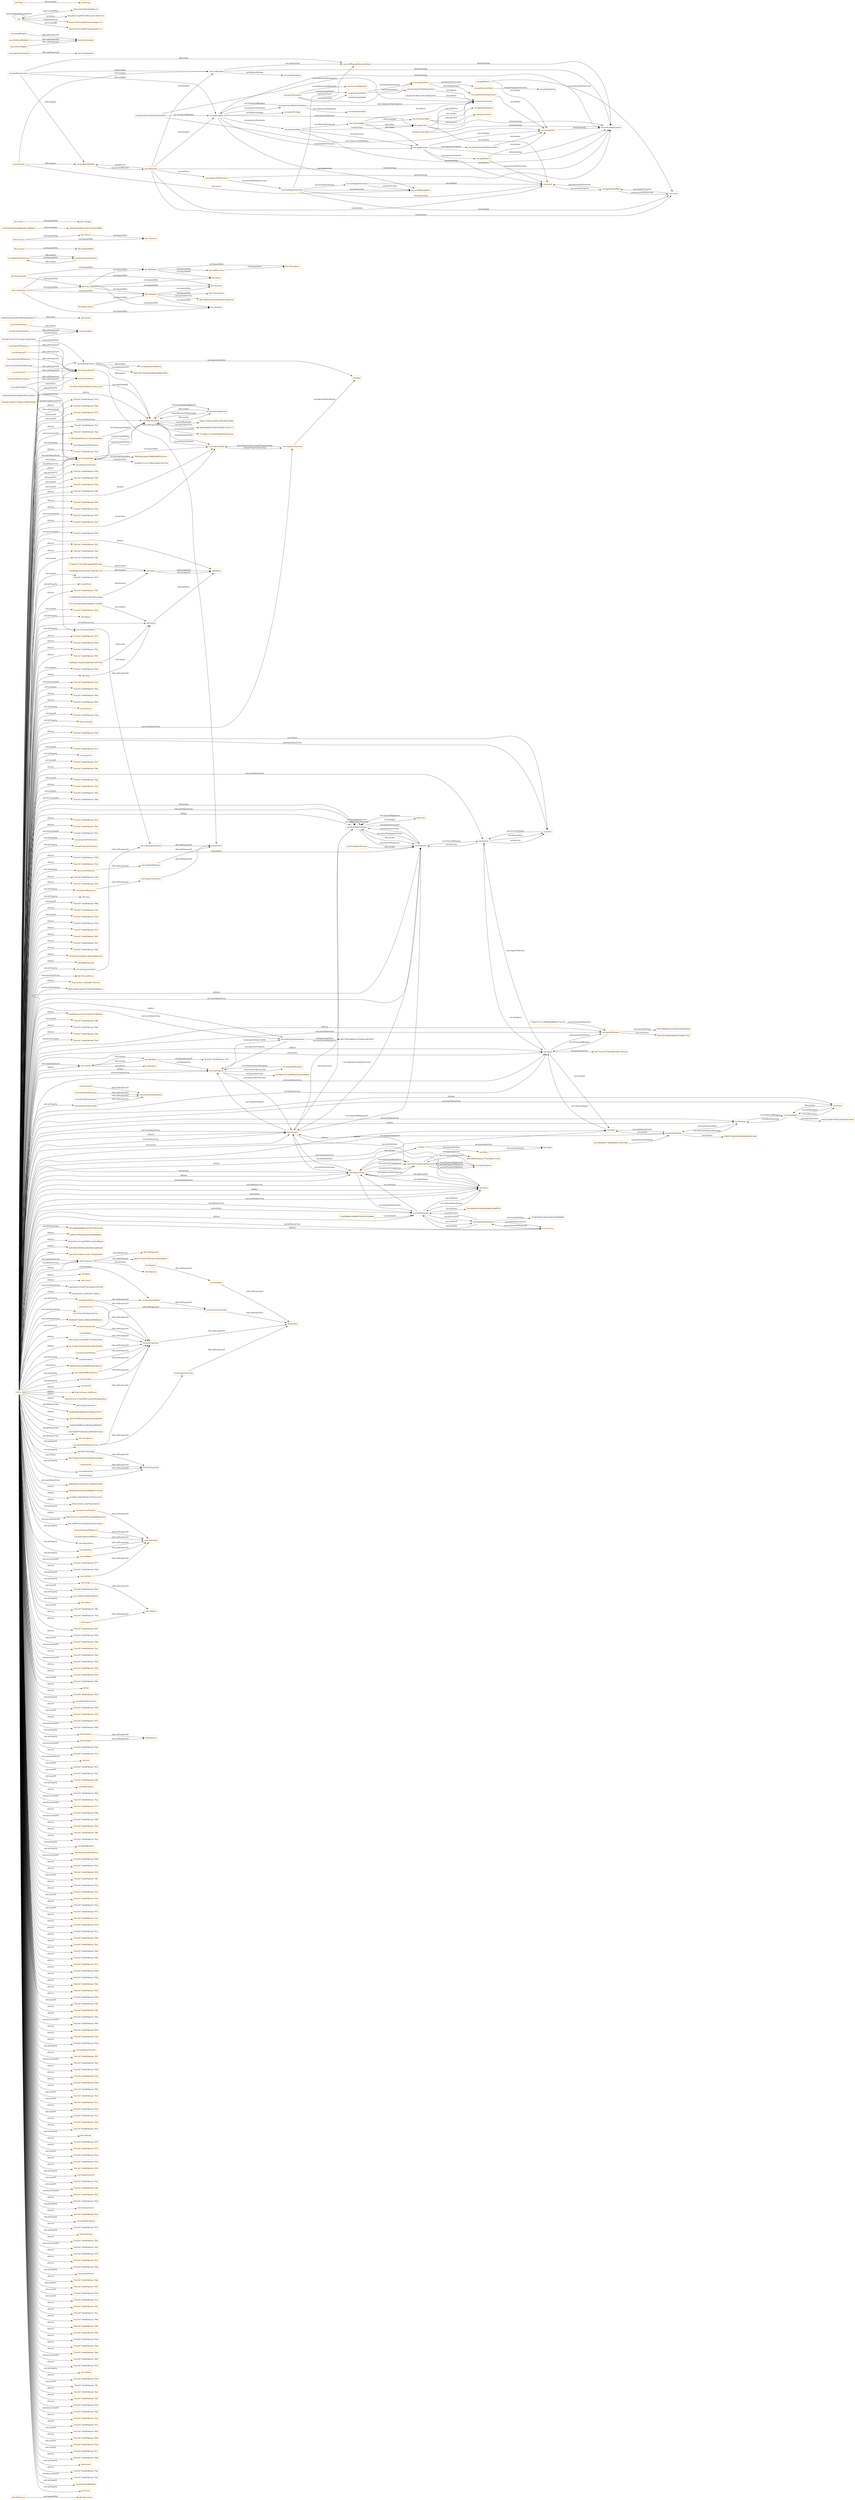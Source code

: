 digraph ar2dtool_diagram { 
rankdir=LR;
size="1501"
node [shape = rectangle, color="orange"]; "bhv:Dominance" "ab3aab12a6b357336bea15f958a56a46" "odrl:Action" "73d296d6c503cfe83a9217eb2361e7a3" "odrl:LeftOperand" "1f70c85cb379a284118303eab90a7c0e" "4e166a01ee74409f49e650cbeb3996af" "odrl:RightOperand" "vae:PropertyTaxonomy" "bhv:PersonalFocus" "bhv:Hedonism" "7c35d9f7996c0ed7b1c6927491e13bae" "vae:NodeImportance" "http://xmlns.com/foaf/0.1/Person" "bhv:Universalism" "680a73d5bc2bd3a357362550b3056e1a" "vae:Value" "bhv:Stimulation" "odrl:Policy" "bhv:Achievement" "bhv:Value" "344b0930aa14e7cb5c4250a179d05dcc" "2b43780579ac22016b3ad38c59e5ea16" "odrl:Operator" "681754b2edfdc4c231fcb05ceb6341f6" "vae:VaeProperty" "d613a6dbe6949f97e478257f3933e3a8" "vae:Outcome" "aaf9e61f7ff3abb7da534bc08989bfce" "http://www.w3.org/2006/vcard/ns#Agent" "vae:MultiInputOutcome" "a377eae3a4253a8e5f399d47c152ef6a" "vae:AlignmentStatement" "bhv:Dependability" "bhv:Caring" "odrl:Asset" "bhv:Nature" "vae:Generalization" "9261fb8c908648be39e6826e0a604229" "4414f33013b6873cc4fc7745285cf939" "vae:Context" "vae:VaeStatement" "vae:ActionOnState" "7bd5d6c47ccc1c729bd53ade07b147a8" "dul:Agent" "vae:ValueTaxonomy" "bhv:Security" "vae:ConceptNode" "bb95dee86eb2782b38194fb71e1f2115" "rdfs:Literal" "5716db4c1cc4c67679ba62f35d2a3e3d" "bhv:Tolerance" "vae:System" "bhv:Humility" "15ba5b4b121432873b1a2694433b7893" "http://xmlns.com/foaf/0.1/Agent" "7cd2f56f96c3399950743497b1036668" "odrl:Party" "a06c00c04acb434daff4e9f5cce2dcbd" "vae:Norm" "9015d0e6b9117448fb9965e7dfc5c40d" "bhv:GrowthAndAnxietyFree" "vae:User" "0466656735d65ca9f848af394f963e25" "vae:Sequence" "vae:AgentStatement" "http://xmlns.com/foaf/0.1/Organization" "bhv:Tradition" "76b5bcbbcabd47bbf8d56dff332241ac" "vae:VaeObject" "fbc3c3b9ca5050fee206a33d5e59d09b" "vc:Value" "8e6233b75b44495de9b5a0e8b9c3002c" "vae:TaxonomyAlignment" "68ddfe3cbb2cdefabff6baebb1683c4e" "xsd:anyURI" "vae:Strategy" "fdb47d78410a756e16c1d7bfaa6d841f" "vae:Agent" "bhv:Benevolence" "vae:FinalInputOutcome" "4569572f2db7a04d260effbfe8031b83" "bhv:Conformity" "1e072d5fd3d76fc66fd2ad0510669ad7" "vae:Action" "http://schema.org/Person" "http://www.w3.org/2006/vcard/ns#Organization" "bhv:Resources" "af377221ee077feb93b6c346c13013a2" "vae:AwarenessStatement" "vae:ActingAgent" "odrl:LogicalConstraint" "vae:ValueProperty" "778cb471511c36995b44d84eb775e720" "d096f7683a6d4f00c0e7bbafae413477" "vae:ValueConcept" "vae:PropertyNode" "4bd1c87e0f81ae4aaa54ade3ede59f4f" "vae:ValueComparisonStatement" "dul:Event" "dd1f2acdb87f7bd622f36fcbfa4c00e4" "23ad6a05bfff8cbc2f96362ab894b902" "vae:Criterion" "3793708fb4953cda1b9331f6e94de4b3" "bhv:Thought" "8e0bd5cb39a1d36183802d3d02d42377" "f5bae11f29e2a24b61c2b07d8220cd98" "e4273b6587536ed2bccb8853693c5da2" "3ec1b4aeb8c30db5e8ebb6433a98f769" "vae:State" "bhv:Face" "75a10f4107b85af369dd31faa62cc4d5" "vae:VaePropertyStatement" "bhv:SocialFocus" "4827258ba14019c4145069205ea428e6" "odrl:Constraint" "db41d965f3de9a1277943c9fa711e95c" "1f7a878c442c50afa79a615def5d8060" "vae:OptimizedProperty" "3f42c81383ffc2bdfd45a53a6dfe750e" "e48040b0ce50cd81d87124654d159761" "660d568c0eaa003ae8869dbd7c19caf0" "bhv:Action" "odrl:Rule" "bhv:Power" "4e1ff042356bf798c0fc5570321c07a3" "c6948aa07cbaba01a84b59f31d975055" "f53c9673c36c7b72134a0c7e24bc424c" "vae:ImportanceRelation" "16da1ff14a68ac972d23d729a41f8f63" "http://schema.org/Organization" "http://www.w3.org/2006/vcard/ns#Individual" "vae:ArgumentStatement" "573fe261174a7c687cb8ebc9f797ed9c" "f13f5cefe2903b5c25174b3ed5eb8564" "bhv:SelfDirection" "bhv:Concern" "bhv:SelfProtectionAndAnxietyAvoidance" ; /*classes style*/
	"bhv:Action" -> "bhv:Thought" [ label = "owl:disjointWith" ];
	"vae:isInputOfSequence" -> "dul:isProperPartOf" [ label = "rdfs:subPropertyOf" ];
	"dul:isProperPartOf" -> "dul:isPartOf" [ label = "rdfs:subPropertyOf" ];
	"vae:hasConceptNode" -> "vae:hasTaxonomyNode" [ label = "rdfs:subPropertyOf" ];
	"vae:ConceptNode" -> "vae:PropertyNode" [ label = "owl:disjointWith" ];
	"vae:argumentAlign" -> "vae:criterionAlign" [ label = "vae:isBasedOnCriterion" ];
	"vae:argumentAlign" -> "vae:alignPremise" [ label = "vae:hasPremise" ];
	"vae:argumentAlign" -> "vae:alignClaim" [ label = "vae:hasClaim" ];
	"vae:argumentAlign" -> "vae:taxProblemContext" [ label = "dul:hasSetting" ];
	"vae:isTaxonomyNodeOf" -> "dul:isPartOf" [ label = "rdfs:subPropertyOf" ];
	"vae:proposesStatement" -> "dul:conceptualizes" [ label = "rdfs:subPropertyOf" ];
	"vae:ArgumentStatement" -> "1f7a878c442c50afa79a615def5d8060" [ label = "owl:equivalentClass" ];
	"vae:hasTaxonomyNode" -> "dul:hasPart" [ label = "rdfs:subPropertyOf" ];
	"vae:giniPropertyNode" -> "vae:giniIndexProp" [ label = "vae:hasPropertyTaxonomy" ];
	"vae:benvolenceNodeImportance" -> "vae:benevolenceTax" [ label = "dul:isAbout" ];
	"vae:directlyGeneralizes" -> "vae:generalizes" [ label = "rdfs:subPropertyOf" ];
	"vae:multiInputOutcome2" -> "vae:actOfPayingTaxes" [ label = "vae:hasOutcome" ];
	"vae:multiInputOutcome2" -> "vae:state2" [ label = "vae:hasInput" ];
	"bhv:Hedonism" -> "bhv:Stimulation" [ label = "owl:disjointWith" ];
	"bhv:Hedonism" -> "bhv:SelfDirection" [ label = "owl:disjointWith" ];
	"bhv:Hedonism" -> "bhv:Power" [ label = "owl:disjointWith" ];
	"vae:isPremiseOf" -> "dul:isProperPartOf" [ label = "rdfs:subPropertyOf" ];
	"vae:isTestedInStatement" -> "vae:isPresentInStatement" [ label = "rdfs:subPropertyOf" ];
	"vae:giniIndex0_3" -> "vae:state1" [ label = "vae:measuredOnOutcome" ];
	"vae:giniIndex0_3" -> "vae:equalityTax" [ label = "dul:isAbout" ];
	"vae:madeByAgent" -> "dul:hasParticipant" [ label = "rdfs:subPropertyOf" ];
	"vae:isOutcomeOfSequence" -> "dul:isProperPartOf" [ label = "rdfs:subPropertyOf" ];
	"vae:hasInput" -> "dul:hasProperPart" [ label = "rdfs:subPropertyOf" ];
	"vae:hasUser" -> "vae:hasAgent" [ label = "rdfs:subPropertyOf" ];
	"vae:equalityTax" -> "vae:taxProblemContext" [ label = "dul:hasSetting" ];
	"bhv:SelfDirection" -> "bhv:Stimulation" [ label = "owl:disjointWith" ];
	"vae:hasActionOnState" -> "dul:hasProperPart" [ label = "rdfs:subPropertyOf" ];
	"vae:AgentStatement" -> "3793708fb4953cda1b9331f6e94de4b3" [ label = "owl:equivalentClass" ];
	"vae:hasPropertyNode" -> "vae:hasTaxonomyNode" [ label = "rdfs:subPropertyOf" ];
	"vae:hasPropertyNode" -> "dul:hasProperPart" [ label = "rdfs:subPropertyOf" ];
	"vae:payMinimumTaxes" -> "vae:problemModeller" [ label = "odrl:assigner" ];
	"vae:payMinimumTaxes" -> "vae:payerAgent" [ label = "odrl:assignee" ];
	"vae:payMinimumTaxes" -> "vae:evaderAgent" [ label = "odrl:assignee" ];
	"vae:payMinimumTaxes" -> "vae:actOfPayingMiniumumTaxes" [ label = "odrl:action" ];
	"vae:equalityNode" -> "vae:equalityNodeImportance" [ label = "vae:hasImportance" ];
	"vae:equalityNode" -> "vae:giniPropertyNode" [ label = "vae:directlyGeneralizes" ];
	"vae:hasPropertyOfSuperior" -> "vae:coversItem" [ label = "rdfs:subPropertyOf" ];
	"vae:isPropertyNodeOf" -> "vae:isTaxonomyNodeOf" [ label = "rdfs:subPropertyOf" ];
	"vae:hasOutcome" -> "dul:hasProperPart" [ label = "rdfs:subPropertyOf" ];
	"vae:alignPremise" -> "vae:equalityTax" [ label = "vae:withValue" ];
	"vae:alignPremise" -> "vae:state2" [ label = "vae:onEntity" ];
	"vae:alignPremise" -> "vae:giniIndexSatisfiedThreshold0_7" [ label = "vae:expressesProperty" ];
	"vae:alignPremise" -> "vae:giniIndex0_9" [ label = "vae:expressesProperty" ];
	"vae:alignPremise" -> "vae:taxProblemContext" [ label = "dul:hasSetting" ];
	"bhv:Dominance" -> "bhv:Resources" [ label = "owl:disjointWith" ];
	"vae:isEntityOf" -> "vae:isPresentInStatement" [ label = "rdfs:subPropertyOf" ];
	"vae:Value" -> "bhv:Value" [ label = "owl:equivalentClass" ];
	"vae:MultiInputOutcome" -> "vae:Sequence" [ label = "rdfs:seeAlso" ];
	"vae:propertyExpressedAt" -> "vae:isPresentInStatement" [ label = "rdfs:subPropertyOf" ];
	"vae:payerAgent" -> "vae:importanceRelationTaxPayer" [ label = "vae:proposesStatement" ];
	"vae:payerAgent" -> "vae:argumentAlign" [ label = "vae:proposesStatement" ];
	"vae:payerAgent" -> "vae:alignPremise" [ label = "vae:proposesStatement" ];
	"vae:payerAgent" -> "vae:alignClaim" [ label = "vae:proposesStatement" ];
	"vae:payerAgent" -> "vae:actOfPayingTaxes" [ label = "vae:makesAction" ];
	"vae:payerAgent" -> "vae:payerStrategy" [ label = "vae:followsStrategy" ];
	"vae:payerAgent" -> "vae:taxProblemContext" [ label = "dul:hasSetting" ];
	"vae:hasState" -> "dul:isParticipantIn" [ label = "rdfs:subPropertyOf" ];
	"vae:AwarenessStatement" -> "vae:AlignmentStatement" [ label = "rdfs:seeAlso" ];
	"vae:isConceptNodeOf" -> "vae:isTaxonomyNodeOf" [ label = "rdfs:subPropertyOf" ];
	"bhv:Caring" -> "bhv:Dependability" [ label = "owl:disjointWith" ];
	"vae:payTaxes" -> "vae:problemModeller" [ label = "odrl:assigner" ];
	"vae:payTaxes" -> "vae:evaderAgent" [ label = "odrl:assignee" ];
	"vae:payTaxes" -> "vae:actOfPayingTaxes" [ label = "odrl:action" ];
	"vae:hasRootNode" -> "vae:hasConceptNode" [ label = "rdfs:subPropertyOf" ];
	"vae:hasRootNode" -> "dul:hasProperPart" [ label = "rdfs:subPropertyOf" ];
	"vae:isAgentOfSystem" -> "dul:isPartOf" [ label = "rdfs:subPropertyOf" ];
	"vae:aggregationSum" -> "vae:state2" [ label = "vae:measuredOnOutcome" ];
	"vae:aggregationSum" -> "vae:state1" [ label = "vae:measuredOnOutcome" ];
	"vae:ValueConcept" -> "vc:Value" [ label = "rdfs:seeAlso" ];
	"vae:state1" -> "vae:aggregationSum" [ label = "vae:satisfiesProperty" ];
	"vae:ActingAgent" -> "dd1f2acdb87f7bd622f36fcbfa4c00e4" [ label = "owl:equivalentClass" ];
	"vae:isInputOutcomeOf" -> "dul:isPartOf" [ label = "rdfs:subPropertyOf" ];
	"bhv:Concern" -> "bhv:Tolerance" [ label = "owl:disjointWith" ];
	"bhv:Concern" -> "bhv:Nature" [ label = "owl:disjointWith" ];
	"vae:payerTaxonomy" -> "vae:taxonomAlignment" [ label = "vae:hasTaxonomyAlignment" ];
	"vae:payerTaxonomy" -> "vae:benevolenceNode" [ label = "vae:hasRootNode" ];
	"vae:payerTaxonomy" -> "vae:equalityNode" [ label = "vae:hasConceptNode" ];
	"vae:payerTaxonomy" -> "vae:benevolenceNode" [ label = "vae:hasConceptNode" ];
	"vae:giniIndex0_9" -> "vae:state2" [ label = "vae:measuredOnOutcome" ];
	"vae:giniIndex0_9" -> "vae:equalityTax" [ label = "dul:isAbout" ];
	"vae:isRootNodeOf" -> "vae:isConceptNodeOf" [ label = "rdfs:subPropertyOf" ];
	"vae:isRootNodeOf" -> "dul:isProperPartOf" [ label = "rdfs:subPropertyOf" ];
	"vae:problemModeller" -> "vae:taxSystem" [ label = "vae:isUserOfSystem" ];
	"vae:expressesProperty" -> "vae:coversItem" [ label = "rdfs:subPropertyOf" ];
	"vae:directlyParticularizes" -> "vae:particularizes" [ label = "rdfs:subPropertyOf" ];
	"vae:taxSystem" -> "vae:problemModeller" [ label = "vae:hasUser" ];
	"vae:taxSystem" -> "vae:sequenceOfOutcomes" [ label = "vae:hasTrace" ];
	"vae:taxSystem" -> "vae:state2" [ label = "vae:hasState" ];
	"vae:taxSystem" -> "vae:state1" [ label = "vae:hasState" ];
	"vae:taxSystem" -> "vae:payerAgent" [ label = "vae:hasAgent" ];
	"vae:taxSystem" -> "vae:evaderAgent" [ label = "vae:hasAgent" ];
	"vae:taxSystem" -> "vae:taxProblemContext" [ label = "dul:hasSetting" ];
	"vae:hasAgent" -> "dul:hasPart" [ label = "rdfs:subPropertyOf" ];
	"vae:isFollowedByAgent" -> "dul:hasParticipant" [ label = "rdfs:subPropertyOf" ];
	"bhv:Nature" -> "bhv:Tolerance" [ label = "owl:disjointWith" ];
	"vae:criterionAlign" -> "vae:alignPremise" [ label = "odrl:target" ];
	"vae:criterionAlign" -> "vae:constraintAlign" [ label = "odrl:constraint" ];
	"vae:criterionAlign" -> "vae:alignClaim" [ label = "odrl:action" ];
	"vae:criterionAlign" -> "vae:benevolenceTax" [ label = "dul:isAbout" ];
	"vae:ValueComparisonStatement" -> "db41d965f3de9a1277943c9fa711e95c" [ label = "owl:equivalentClass" ];
	"vae:ValueTaxonomy" -> "vae:TaxonomyAlignment" [ label = "rdfs:seeAlso" ];
	"vae:ValueTaxonomy" -> "bb95dee86eb2782b38194fb71e1f2115" [ label = "owl:equivalentClass" ];
	"vae:importanceRelationTaxPayer" -> "vae:payerAgent" [ label = "vae:isProposedByAgent" ];
	"vae:importanceRelationTaxPayer" -> "vae:benevolenceTax" [ label = "vae:comparisonHasSuperior" ];
	"vae:importanceRelationTaxPayer" -> "vae:achievementTax" [ label = "vae:comparisonHasInferior" ];
	"vae:System" -> "vae:User" [ label = "owl:disjointWith" ];
	"vae:followsStrategy" -> "dul:isParticipantIn" [ label = "rdfs:subPropertyOf" ];
	"vae:hasPropertyOfInferior" -> "vae:coversItem" [ label = "rdfs:subPropertyOf" ];
	"vae:composedBySequence" -> "dul:hasProperPart" [ label = "rdfs:subPropertyOf" ];
	"vae:isActionOnStateOfStrategy" -> "dul:isProperPartOf" [ label = "rdfs:subPropertyOf" ];
	"dul:hasProperPart" -> "dul:hasPart" [ label = "rdfs:subPropertyOf" ];
	"vae:startsWithInputOutcome" -> "vae:hasInputOutcome" [ label = "rdfs:subPropertyOf" ];
	"vae:startsWithInputOutcome" -> "dul:hasProperPart" [ label = "rdfs:subPropertyOf" ];
	"bhv:Humility" -> "bhv:Universalism" [ label = "owl:disjointWith" ];
	"bhv:Humility" -> "bhv:Tradition" [ label = "owl:disjointWith" ];
	"bhv:Humility" -> "bhv:Security" [ label = "owl:disjointWith" ];
	"bhv:Humility" -> "2b43780579ac22016b3ad38c59e5ea16" [ label = "owl:equivalentClass" ];
	"vae:FinalInputOutcome" -> "vae:Sequence" [ label = "rdfs:seeAlso" ];
	"odrl:target" -> "odrl:relation" [ label = "rdfs:subPropertyOf" ];
	"vae:benevolenceDef" -> "vae:benevolenceTax" [ label = "dul:satisfies" ];
	"vae:benevolenceDef" -> "vae:taxProblemContext" [ label = "dul:hasSetting" ];
	"vae:makesAction" -> "dul:isParticipantIn" [ label = "rdfs:subPropertyOf" ];
	"vae:withValue" -> "vae:coversItem" [ label = "rdfs:subPropertyOf" ];
	"vae:constraintAlign" -> "vae:sameContext" [ label = "odrl:operator" ];
	"vae:constraintAlign" -> "vae:logicalImplication" [ label = "odrl:operator" ];
	"vae:VaeObject" -> "vae:Context" [ label = "rdfs:seeAlso" ];
	"vae:VaeObject" -> "7b3c547:18c89546ceb:-7f7f" [ label = "owl:disjointUnionOf" ];
	"vae:VaeObject" -> "vae:VaeProperty" [ label = "owl:disjointWith" ];
	"vae:TaxonomyAlignment" -> "vae:ValueTaxonomy" [ label = "rdfs:seeAlso" ];
	"vae:generalizationRelationTaxPayer" -> "vae:payerAgent" [ label = "vae:isProposedByAgent" ];
	"vae:generalizationRelationTaxPayer" -> "vae:benevolenceTax" [ label = "vae:comparisonHasSuperior" ];
	"vae:generalizationRelationTaxPayer" -> "vae:equalityTax" [ label = "vae:comparisonHasInferior" ];
	"bhv:Achievement" -> "bhv:Hedonism" [ label = "owl:disjointWith" ];
	"bhv:Achievement" -> "bhv:Face" [ label = "owl:disjointWith" ];
	"vae:alignClaim" -> "vae:benevolenceTax" [ label = "vae:withValue" ];
	"vae:alignClaim" -> "vae:state2" [ label = "vae:onEntity" ];
	"vae:alignClaim" -> "vae:taxProblemContext" [ label = "dul:hasSetting" ];
	"vae:actOfPayingMiniumumTaxes" -> "vae:taxProblemContext" [ label = "dul:hasSetting" ];
	"vae:NodeImportance" -> "vae:ValueTaxonomy" [ label = "rdfs:seeAlso" ];
	"vae:NodeImportance" -> "vae:ImportanceRelation" [ label = "rdfs:seeAlso" ];
	"vae:multiInputOutcome1" -> "vae:multiInputOutcome2" [ label = "vae:nextInputOutcome" ];
	"vae:multiInputOutcome1" -> "vae:state2" [ label = "vae:hasOutcome" ];
	"vae:multiInputOutcome1" -> "vae:actOfPayingTaxes" [ label = "vae:hasOutcome" ];
	"vae:multiInputOutcome1" -> "vae:actOfPayingMiniumumTaxes" [ label = "vae:hasOutcome" ];
	"vae:multiInputOutcome1" -> "vae:state1" [ label = "vae:hasInput" ];
	"vae:Action" -> "vae:ActingAgent" [ label = "rdfs:seeAlso" ];
	"vae:isValuedInStatement" -> "vae:isPresentInStatement" [ label = "rdfs:subPropertyOf" ];
	"vae:sequenceOfOutcomes" -> "vae:multiInputOutcome1" [ label = "vae:startsWithInputOutcome" ];
	"vae:sequenceOfOutcomes" -> "vae:taxProblemContext" [ label = "dul:hasSetting" ];
	"odrl:output" -> "odrl:relation" [ label = "rdfs:subPropertyOf" ];
	"vae:withNorm" -> "vae:coversItem" [ label = "rdfs:subPropertyOf" ];
	"vae:isClaimOf" -> "dul:isProperPartOf" [ label = "rdfs:subPropertyOf" ];
	"vae:hasInputOutcome" -> "dul:hasPart" [ label = "rdfs:subPropertyOf" ];
	"vae:evaderAgent" -> "vae:actOfPayingMiniumumTaxes" [ label = "vae:makesAction" ];
	"vae:evaderAgent" -> "vae:evaderStrategy" [ label = "vae:followsStrategy" ];
	"vae:evaderAgent" -> "vae:taxProblemContext" [ label = "dul:hasSetting" ];
	"vae:" -> "https://chowlk.linkeddata.es" [ label = "mod:createdWith" ];
	"vae:" -> "http://purl.org/NET/rdflicense/cc-by4.0.ttl" [ label = "dc:license" ];
	"vae:" -> "vae:" [ label = "vann:preferredNamespaceUri" ];
	"vae:" -> "https://w3id.org/def/vaeontology/1.0.0" [ label = "owl:priorVersion" ];
	"vae:" -> "https://w3id.org/def/vaeontology/1.0.1" [ label = "owl:versionIRI" ];
	"bhv:Conformity" -> "bhv:Tradition" [ label = "owl:disjointWith" ];
	"bhv:Conformity" -> "bhv:Security" [ label = "owl:disjointWith" ];
	"bhv:Conformity" -> "bhv:Humility" [ label = "owl:disjointWith" ];
	"bhv:Conformity" -> "bhv:Face" [ label = "owl:disjointWith" ];
	"vae:isStateOfAgent" -> "dul:hasParticipant" [ label = "rdfs:subPropertyOf" ];
	"vae:Generalization" -> "vae:generalizes" [ label = "rdfs:seeAlso" ];
	"vae:Context" -> "vae:VaeObject" [ label = "rdfs:seeAlso" ];
	"NULL" -> "vae:VaeStatement" [ label = "owl:onClass" ];
	"NULL" -> "9261fb8c908648be39e6826e0a604229" [ label = "rdf:first" ];
	"NULL" -> "7b3c547:18c89546ceb:-7f84" [ label = "owl:unionOf" ];
	"NULL" -> "d613a6dbe6949f97e478257f3933e3a8" [ label = "owl:allValuesFrom" ];
	"NULL" -> "7b3c547:18c89546ceb:-7fac" [ label = "owl:intersectionOf" ];
	"NULL" -> "7b3c547:18c89546ceb:-7f62" [ label = "rdf:rest" ];
	"NULL" -> "vae:hasConceptNode" [ label = "owl:onProperty" ];
	"NULL" -> "7b3c547:18c89546ceb:-7f64" [ label = "owl:intersectionOf" ];
	"NULL" -> "bhv:PersonalFocus" [ label = "owl:someValuesFrom" ];
	"NULL" -> "7b3c547:18c89546ceb:-7fe8" [ label = "rdf:rest" ];
	"NULL" -> "7b3c547:18c89546ceb:-7f83" [ label = "rdf:rest" ];
	"NULL" -> "7b3c547:18c89546ceb:-7f8a" [ label = "owl:unionOf" ];
	"NULL" -> "rdf:nil" [ label = "rdf:rest" ];
	"NULL" -> "4414f33013b6873cc4fc7745285cf939" [ label = "rdf:first" ];
	"NULL" -> "7b3c547:18c89546ceb:-7f53" [ label = "rdf:rest" ];
	"NULL" -> "vae:isBasedOnCriterion" [ label = "owl:onProperty" ];
	"NULL" -> "vae:ConceptNode" [ label = "rdf:first" ];
	"NULL" -> "7b3c547:18c89546ceb:-7fd9" [ label = "rdf:rest" ];
	"NULL" -> "vae:PropertyNode" [ label = "rdf:first" ];
	"NULL" -> "7b3c547:18c89546ceb:-7f95" [ label = "owl:unionOf" ];
	"NULL" -> "7b3c547:18c89546ceb:-7f74" [ label = "rdf:rest" ];
	"NULL" -> "7b3c547:18c89546ceb:-7f99" [ label = "owl:intersectionOf" ];
	"NULL" -> "odrl:assignee" [ label = "owl:onProperty" ];
	"NULL" -> "7b3c547:18c89546ceb:-7f6a" [ label = "owl:intersectionOf" ];
	"NULL" -> "7b3c547:18c89546ceb:-7f7a" [ label = "rdf:rest" ];
	"NULL" -> "vae:ConceptNode" [ label = "owl:someValuesFrom" ];
	"NULL" -> "vae:particularizes" [ label = "owl:onProperty" ];
	"NULL" -> "vae:expressesProperty" [ label = "owl:onProperty" ];
	"NULL" -> "660d568c0eaa003ae8869dbd7c19caf0" [ label = "rdf:first" ];
	"NULL" -> "owl:real" [ label = "owl:someValuesFrom" ];
	"NULL" -> "7b3c547:18c89546ceb:-7fc5" [ label = "owl:unionOf" ];
	"NULL" -> "7b3c547:18c89546ceb:-7f81" [ label = "owl:unionOf" ];
	"NULL" -> "7b3c547:18c89546ceb:-7f6f" [ label = "owl:unionOf" ];
	"NULL" -> "vae:VaePropertyStatement" [ label = "rdf:first" ];
	"NULL" -> "vae:reflectsValue" [ label = "owl:onProperty" ];
	"NULL" -> "odrl:LogicalConstraint" [ label = "rdf:first" ];
	"NULL" -> "7b3c547:18c89546ceb:-7f65" [ label = "rdf:rest" ];
	"NULL" -> "7b3c547:18c89546ceb:-7fce" [ label = "owl:intersectionOf" ];
	"NULL" -> "7b3c547:18c89546ceb:-7f71" [ label = "owl:intersectionOf" ];
	"NULL" -> "vae:onEntity" [ label = "owl:onProperty" ];
	"NULL" -> "http://xmlns.com/foaf/0.1/Person" [ label = "rdf:first" ];
	"NULL" -> "7b3c547:18c89546ceb:-7f6b" [ label = "rdf:rest" ];
	"NULL" -> "7b3c547:18c89546ceb:-7f86" [ label = "owl:intersectionOf" ];
	"NULL" -> "7b3c547:18c89546ceb:-7fb0" [ label = "rdf:rest" ];
	"NULL" -> "15ba5b4b121432873b1a2694433b7893" [ label = "owl:someValuesFrom" ];
	"NULL" -> "7b3c547:18c89546ceb:-7ffb" [ label = "rdf:rest" ];
	"NULL" -> "7b3c547:18c89546ceb:-7faa" [ label = "rdf:rest" ];
	"NULL" -> "vae:abidesByValue" [ label = "owl:onProperty" ];
	"NULL" -> "dul:Agent" [ label = "rdf:first" ];
	"NULL" -> "vae:comparisonHasInferior" [ label = "owl:onProperty" ];
	"NULL" -> "7b3c547:18c89546ceb:-7f88" [ label = "owl:intersectionOf" ];
	"NULL" -> "vae:isUserOfSystem" [ label = "owl:onProperty" ];
	"NULL" -> "7b3c547:18c89546ceb:-7fd1" [ label = "rdf:rest" ];
	"NULL" -> "7b3c547:18c89546ceb:-7f56" [ label = "rdf:rest" ];
	"NULL" -> "vae:ActionOnState" [ label = "rdf:first" ];
	"NULL" -> "7b3c547:18c89546ceb:-7ff2" [ label = "owl:unionOf" ];
	"NULL" -> "7b3c547:18c89546ceb:-7fcb" [ label = "rdf:rest" ];
	"NULL" -> "vae:Criterion" [ label = "owl:allValuesFrom" ];
	"NULL" -> "http://www.w3.org/2006/vcard/ns#Agent" [ label = "rdf:first" ];
	"NULL" -> "odrl:Constraint" [ label = "owl:allValuesFrom" ];
	"NULL" -> "vae:PropertyNode" [ label = "owl:onClass" ];
	"NULL" -> "7b3c547:18c89546ceb:-7f5c" [ label = "rdf:rest" ];
	"NULL" -> "7b3c547:18c89546ceb:-7fe9" [ label = "owl:unionOf" ];
	"NULL" -> "bhv:GrowthAndAnxietyFree" [ label = "owl:someValuesFrom" ];
	"NULL" -> "vae:withValue" [ label = "owl:onProperty" ];
	"NULL" -> "vae:Strategy" [ label = "owl:someValuesFrom" ];
	"NULL" -> "fbc3c3b9ca5050fee206a33d5e59d09b" [ label = "rdf:first" ];
	"NULL" -> "7b3c547:18c89546ceb:-7fc9" [ label = "rdf:rest" ];
	"NULL" -> "7b3c547:18c89546ceb:-7f73" [ label = "owl:unionOf" ];
	"NULL" -> "7b3c547:18c89546ceb:-7fec" [ label = "rdf:rest" ];
	"NULL" -> "vae:ConceptNode" [ label = "owl:onClass" ];
	"NULL" -> "vae:Action" [ label = "rdf:first" ];
	"NULL" -> "7b3c547:18c89546ceb:-7f7d" [ label = "rdf:rest" ];
	"NULL" -> "7b3c547:18c89546ceb:-7fc2" [ label = "rdf:rest" ];
	"NULL" -> "vae:MultiInputOutcome" [ label = "owl:someValuesFrom" ];
	"NULL" -> "4e1ff042356bf798c0fc5570321c07a3" [ label = "rdf:first" ];
	"NULL" -> "7b3c547:18c89546ceb:-7f98" [ label = "rdf:rest" ];
	"NULL" -> "7b3c547:18c89546ceb:-7fbc" [ label = "rdf:rest" ];
	"NULL" -> "7b3c547:18c89546ceb:-7f4d" [ label = "rdf:rest" ];
	"NULL" -> "7b3c547:18c89546ceb:-7f9e" [ label = "rdf:rest" ];
	"NULL" -> "7b3c547:18c89546ceb:-7fe3" [ label = "rdf:rest" ];
	"NULL" -> "7b3c547:18c89546ceb:-7f68" [ label = "rdf:rest" ];
	"NULL" -> "7b3c547:18c89546ceb:-7fdd" [ label = "rdf:rest" ];
	"NULL" -> "vae:Sequence" [ label = "owl:someValuesFrom" ];
	"NULL" -> "http://www.w3.org/2006/vcard/ns#Individual" [ label = "rdf:first" ];
	"NULL" -> "7b3c547:18c89546ceb:-7f6e" [ label = "rdf:rest" ];
	"NULL" -> "7b3c547:18c89546ceb:-7fb3" [ label = "rdf:rest" ];
	"NULL" -> "vae:startsWithInputOutcome" [ label = "owl:onProperty" ];
	"NULL" -> "7b3c547:18c89546ceb:-7f89" [ label = "rdf:rest" ];
	"NULL" -> "7b3c547:18c89546ceb:-7ff4" [ label = "owl:unionOf" ];
	"NULL" -> "7b3c547:18c89546ceb:-7f8f" [ label = "rdf:rest" ];
	"NULL" -> "7b3c547:18c89546ceb:-7fd4" [ label = "rdf:rest" ];
	"NULL" -> "7b3c547:18c89546ceb:-7f9b" [ label = "owl:intersectionOf" ];
	"NULL" -> "7b3c547:18c89546ceb:-7f59" [ label = "rdf:rest" ];
	"NULL" -> "vae:Agent" [ label = "owl:onClass" ];
	"NULL" -> "7b3c547:18c89546ceb:-7f5f" [ label = "rdf:rest" ];
	"NULL" -> "vae:Agent" [ label = "owl:someValuesFrom" ];
	"NULL" -> "vae:isStartOfSequence" [ label = "owl:onProperty" ];
	"NULL" -> "7b3c547:18c89546ceb:-7fa4" [ label = "rdf:rest" ];
	"NULL" -> "vae:nextInputOutcome" [ label = "owl:onProperty" ];
	"NULL" -> "7b3c547:18c89546ceb:-7ff5" [ label = "rdf:rest" ];
	"NULL" -> "7b3c547:18c89546ceb:-7fa9" [ label = "owl:intersectionOf" ];
	"NULL" -> "7b3c547:18c89546ceb:-7f90" [ label = "rdf:rest" ];
	"NULL" -> "7b3c547:18c89546ceb:-7fef" [ label = "rdf:rest" ];
	"NULL" -> "vae:Sequence" [ label = "owl:onClass" ];
	"NULL" -> "e48040b0ce50cd81d87124654d159761" [ label = "owl:someValuesFrom" ];
	"NULL" -> "vae:hasRootNode" [ label = "owl:onProperty" ];
	"NULL" -> "7b3c547:18c89546ceb:-7f60" [ label = "rdf:rest" ];
	"NULL" -> "vae:ValueTaxonomy" [ label = "rdf:first" ];
	"NULL" -> "7b3c547:18c89546ceb:-7fbf" [ label = "rdf:rest" ];
	"NULL" -> "7b3c547:18c89546ceb:-7fe2" [ label = "owl:unionOf" ];
	"NULL" -> "7b3c547:18c89546ceb:-7fc3" [ label = "owl:unionOf" ];
	"NULL" -> "vae:Outcome" [ label = "owl:someValuesFrom" ];
	"NULL" -> "dul:isParticipantIn" [ label = "owl:onProperty" ];
	"NULL" -> "7b3c547:18c89546ceb:-7fe6" [ label = "rdf:rest" ];
	"NULL" -> "7b3c547:18c89546ceb:-7fca" [ label = "owl:unionOf" ];
	"NULL" -> "http://schema.org/Organization" [ label = "rdf:first" ];
	"NULL" -> "vae:NodeImportance" [ label = "owl:onClass" ];
	"NULL" -> "7b3c547:18c89546ceb:-7fb6" [ label = "rdf:rest" ];
	"NULL" -> "7b3c547:18c89546ceb:-7f51" [ label = "rdf:rest" ];
	"NULL" -> "bhv:attitude" [ label = "owl:onProperty" ];
	"NULL" -> "vae:Norm" [ label = "rdf:first" ];
	"NULL" -> "7b3c547:18c89546ceb:-7fd7" [ label = "rdf:rest" ];
	"NULL" -> "344b0930aa14e7cb5c4250a179d05dcc" [ label = "rdf:first" ];
	"NULL" -> "7b3c547:18c89546ceb:-7f72" [ label = "rdf:rest" ];
	"NULL" -> "1f70c85cb379a284118303eab90a7c0e" [ label = "rdf:first" ];
	"NULL" -> "4827258ba14019c4145069205ea428e6" [ label = "owl:onClass" ];
	"NULL" -> "vae:VaeProperty" [ label = "rdf:first" ];
	"NULL" -> "http://xmlns.com/foaf/0.1/Organization" [ label = "rdf:first" ];
	"NULL" -> "7b3c547:18c89546ceb:-7fee" [ label = "owl:unionOf" ];
	"NULL" -> "vae:Context" [ label = "rdf:first" ];
	"NULL" -> "vae:generalizes" [ label = "owl:onProperty" ];
	"NULL" -> "vae:Outcome" [ label = "owl:onClass" ];
	"NULL" -> "7b3c547:18c89546ceb:-7fc8" [ label = "rdf:rest" ];
	"NULL" -> "7b3c547:18c89546ceb:-7f63" [ label = "rdf:rest" ];
	"NULL" -> "rdfs:Literal" [ label = "rdf:first" ];
	"NULL" -> "vae:isImportanceOf" [ label = "owl:onProperty" ];
	"NULL" -> "7b3c547:18c89546ceb:-7fa1" [ label = "owl:unionOf" ];
	"NULL" -> "7b3c547:18c89546ceb:-7ff6" [ label = "owl:unionOf" ];
	"NULL" -> "vae:ConceptNode" [ label = "owl:allValuesFrom" ];
	"NULL" -> "7b3c547:18c89546ceb:-7fb1" [ label = "owl:intersectionOf" ];
	"NULL" -> "7b3c547:18c89546ceb:-7f54" [ label = "rdf:rest" ];
	"NULL" -> "vae:Norm" [ label = "owl:onClass" ];
	"NULL" -> "vae:hasImportance" [ label = "owl:onProperty" ];
	"NULL" -> "7b3c547:18c89546ceb:-7f5a" [ label = "rdf:rest" ];
	"NULL" -> "vae:satisfiesProperty" [ label = "owl:onProperty" ];
	"NULL" -> "7b3c547:18c89546ceb:-7f75" [ label = "rdf:rest" ];
	"NULL" -> "dul:hasSetting" [ label = "owl:onProperty" ];
	"NULL" -> "7b3c547:18c89546ceb:-7fea" [ label = "rdf:rest" ];
	"NULL" -> "vae:VaeStatement" [ label = "rdf:first" ];
	"NULL" -> "7b3c547:18c89546ceb:-7f8c" [ label = "owl:intersectionOf" ];
	"NULL" -> "vae:PropertyTaxonomy" [ label = "owl:someValuesFrom" ];
	"NULL" -> "7b3c547:18c89546ceb:-7f7b" [ label = "rdf:rest" ];
	"NULL" -> "7b3c547:18c89546ceb:-7fc0" [ label = "rdf:rest" ];
	"NULL" -> "7b3c547:18c89546ceb:-7f96" [ label = "rdf:rest" ];
	"NULL" -> "vae:satisfiesNorm" [ label = "owl:onProperty" ];
	"NULL" -> "7b3c547:18c89546ceb:-7fba" [ label = "rdf:rest" ];
	"NULL" -> "7b3c547:18c89546ceb:-7f61" [ label = "owl:members" ];
	"NULL" -> "7b3c547:18c89546ceb:-7feb" [ label = "owl:unionOf" ];
	"NULL" -> "7b3c547:18c89546ceb:-7fcc" [ label = "owl:unionOf" ];
	"NULL" -> "7b3c547:18c89546ceb:-7f9c" [ label = "rdf:rest" ];
	"NULL" -> "7b3c547:18c89546ceb:-7fe1" [ label = "rdf:rest" ];
	"NULL" -> "7b3c547:18c89546ceb:-7fb8" [ label = "rdf:rest" ];
	"NULL" -> "7b3c547:18c89546ceb:-7fdb" [ label = "rdf:rest" ];
	"NULL" -> "xsd:anyURI" [ label = "rdf:first" ];
	"NULL" -> "odrl:Constraint" [ label = "rdf:first" ];
	"NULL" -> "odrl:target" [ label = "owl:onProperty" ];
	"NULL" -> "7b3c547:18c89546ceb:-7f87" [ label = "rdf:rest" ];
	"NULL" -> "7b3c547:18c89546ceb:-7fab" [ label = "rdf:rest" ];
	"NULL" -> "7b3c547:18c89546ceb:-7f8d" [ label = "rdf:rest" ];
	"NULL" -> "7b3c547:18c89546ceb:-7fd2" [ label = "rdf:rest" ];
	"NULL" -> "7b3c547:18c89546ceb:-7fb5" [ label = "owl:intersectionOf" ];
	"NULL" -> "7b3c547:18c89546ceb:-7f57" [ label = "rdf:rest" ];
	"NULL" -> "vae:makesAction" [ label = "owl:onProperty" ];
	"NULL" -> "vae:onState" [ label = "owl:onProperty" ];
	"NULL" -> "vae:VaeProperty" [ label = "owl:someValuesFrom" ];
	"NULL" -> "bhv:SelfProtectionAndAnxietyAvoidance" [ label = "owl:someValuesFrom" ];
	"NULL" -> "7b3c547:18c89546ceb:-7f5d" [ label = "rdf:rest" ];
	"NULL" -> "vae:Agent" [ label = "owl:allValuesFrom" ];
	"NULL" -> "7b3c547:18c89546ceb:-7ffc" [ label = "owl:unionOf" ];
	"NULL" -> "7b3c547:18c89546ceb:-7fa2" [ label = "rdf:rest" ];
	"NULL" -> "7b3c547:18c89546ceb:-7ff3" [ label = "rdf:rest" ];
	"NULL" -> "7b3c547:18c89546ceb:-7f78" [ label = "rdf:rest" ];
	"NULL" -> "7b3c547:18c89546ceb:-7f6c" [ label = "owl:intersectionOf" ];
	"NULL" -> "http://schema.org/Person" [ label = "rdf:first" ];
	"NULL" -> "7b3c547:18c89546ceb:-7fed" [ label = "rdf:rest" ];
	"NULL" -> "7b3c547:18c89546ceb:-7f7e" [ label = "rdf:rest" ];
	"NULL" -> "7b3c547:18c89546ceb:-7fb4" [ label = "owl:unionOf" ];
	"NULL" -> "vae:isConceptNodeOf" [ label = "owl:onProperty" ];
	"NULL" -> "7b3c547:18c89546ceb:-7fbd" [ label = "rdf:rest" ];
	"NULL" -> "7b3c547:18c89546ceb:-7fe0" [ label = "owl:unionOf" ];
	"NULL" -> "7b3c547:18c89546ceb:-7fc1" [ label = "owl:unionOf" ];
	"NULL" -> "vae:hasPropertyNode" [ label = "owl:onProperty" ];
	"NULL" -> "7b3c547:18c89546ceb:-7f69" [ label = "rdf:rest" ];
	"NULL" -> "vae:VaePropertyStatement" [ label = "owl:someValuesFrom" ];
	"NULL" -> "d096f7683a6d4f00c0e7bbafae413477" [ label = "owl:allValuesFrom" ];
	"NULL" -> "vae:Strategy" [ label = "rdf:first" ];
	"NULL" -> "vae:Outcome" [ label = "rdf:first" ];
	"NULL" -> "odrl:action" [ label = "owl:onProperty" ];
	"NULL" -> "7b3c547:18c89546ceb:-7fae" [ label = "rdf:rest" ];
	"NULL" -> "7b3c547:18c89546ceb:-7fdc" [ label = "owl:intersectionOf" ];
	"NULL" -> "odrl:Asset" [ label = "owl:allValuesFrom" ];
	"NULL" -> "vae:isProposedByAgent" [ label = "owl:onProperty" ];
	"NULL" -> "bhv:focus" [ label = "owl:onProperty" ];
	"NULL" -> "7b3c547:18c89546ceb:-7f70" [ label = "rdf:rest" ];
	"NULL" -> "7b3c547:18c89546ceb:-7fd8" [ label = "owl:unionOf" ];
	"NULL" -> "7b3c547:18c89546ceb:-7f76" [ label = "owl:unionOf" ];
	"NULL" -> "7b3c547:18c89546ceb:-7fcf" [ label = "rdf:rest" ];
	"NULL" -> "7b3c547:18c89546ceb:-7fa8" [ label = "owl:intersectionOf" ];
	"NULL" -> "68ddfe3cbb2cdefabff6baebb1683c4e" [ label = "owl:onClass" ];
	"NULL" -> "vae:isAlignmentOfTaxonomy" [ label = "owl:onProperty" ];
	"NULL" -> "7b3c547:18c89546ceb:-7fa5" [ label = "rdf:rest" ];
	"NULL" -> "7b3c547:18c89546ceb:-7f97" [ label = "owl:intersectionOf" ];
	"NULL" -> "7b3c547:18c89546ceb:-7f91" [ label = "rdf:rest" ];
	"NULL" -> "7b3c547:18c89546ceb:-7fda" [ label = "owl:unionOf" ];
	"NULL" -> "vae:MultiInputOutcome" [ label = "rdf:first" ];
	"NULL" -> "7b3c547:18c89546ceb:-7fc6" [ label = "rdf:rest" ];
	"NULL" -> "7b3c547:18c89546ceb:-7fe7" [ label = "rdf:rest" ];
	"NULL" -> "7b3c547:18c89546ceb:-7f82" [ label = "rdf:rest" ];
	"NULL" -> "vae:influencesOutcome" [ label = "owl:onProperty" ];
	"NULL" -> "7b3c547:18c89546ceb:-7f5b" [ label = "owl:members" ];
	"NULL" -> "vae:AgentStatement" [ label = "rdf:first" ];
	"NULL" -> "vae:propertyExpressedAt" [ label = "owl:onProperty" ];
	"NULL" -> "7b3c547:18c89546ceb:-7f9f" [ label = "owl:unionOf" ];
	"NULL" -> "odrl:assigner" [ label = "owl:onProperty" ];
	"NULL" -> "vae:Action" [ label = "owl:someValuesFrom" ];
	"NULL" -> "vae:Norm" [ label = "owl:someValuesFrom" ];
	"NULL" -> "7b3c547:18c89546ceb:-7fd5" [ label = "owl:unionOf" ];
	"NULL" -> "vae:ValueComparisonStatement" [ label = "rdf:first" ];
	"NULL" -> "e4273b6587536ed2bccb8853693c5da2" [ label = "owl:allValuesFrom" ];
	"NULL" -> "odrl:Rule" [ label = "rdf:first" ];
	"NULL" -> "7b3c547:18c89546ceb:-7ff9" [ label = "rdf:rest" ];
	"NULL" -> "7b3c547:18c89546ceb:-7f94" [ label = "rdf:rest" ];
	"NULL" -> "bhv:SocialFocus" [ label = "owl:allValuesFrom" ];
	"NULL" -> "vae:ValueConcept" [ label = "owl:someValuesFrom" ];
	"NULL" -> "vae:hasPremise" [ label = "owl:onProperty" ];
	"NULL" -> "7b3c547:18c89546ceb:-7f9a" [ label = "rdf:rest" ];
	"NULL" -> "odrl:constraint" [ label = "owl:onProperty" ];
	"NULL" -> "vae:State" [ label = "owl:someValuesFrom" ];
	"NULL" -> "vae:withNorm" [ label = "owl:onProperty" ];
	"NULL" -> "7b3c547:18c89546ceb:-7f85" [ label = "rdf:rest" ];
	"NULL" -> "7b3c547:18c89546ceb:-7ff8" [ label = "owl:unionOf" ];
	"NULL" -> "7b3c547:18c89546ceb:-7f8b" [ label = "rdf:rest" ];
	"NULL" -> "7b3c547:18c89546ceb:-7fd0" [ label = "rdf:rest" ];
	"NULL" -> "7b3c547:18c89546ceb:-7fb9" [ label = "owl:intersectionOf" ];
	"NULL" -> "7b3c547:18c89546ceb:-7f93" [ label = "owl:intersectionOf" ];
	"NULL" -> "vae:Agent" [ label = "rdf:first" ];
	"NULL" -> "7b3c547:18c89546ceb:-7fa7" [ label = "rdf:rest" ];
	"NULL" -> "vae:ValueTaxonomy" [ label = "owl:someValuesFrom" ];
	"NULL" -> "vae:followsStrategy" [ label = "owl:onProperty" ];
	"NULL" -> "vae:Sequence" [ label = "rdf:first" ];
	"NULL" -> "7b3c547:18c89546ceb:-7fa0" [ label = "rdf:rest" ];
	"NULL" -> "7b3c547:18c89546ceb:-7ffa" [ label = "owl:unionOf" ];
	"NULL" -> "7b3c547:18c89546ceb:-7f79" [ label = "owl:unionOf" ];
	"NULL" -> "vae:perform" [ label = "owl:onProperty" ];
	"NULL" -> "7b3c547:18c89546ceb:-7ff1" [ label = "rdf:rest" ];
	"NULL" -> "7b3c547:18c89546ceb:-7fe4" [ label = "owl:unionOf" ];
	"NULL" -> "dul:defines" [ label = "owl:onProperty" ];
	"NULL" -> "7b3c547:18c89546ceb:-7f7c" [ label = "rdf:rest" ];
	"NULL" -> "http://xmlns.com/foaf/0.1/Agent" [ label = "rdf:first" ];
	"NULL" -> "vae:Norm" [ label = "owl:allValuesFrom" ];
	"NULL" -> "7b3c547:18c89546ceb:-7fbb" [ label = "rdf:rest" ];
	"NULL" -> "680a73d5bc2bd3a357362550b3056e1a" [ label = "owl:someValuesFrom" ];
	"NULL" -> "vae:ValueConcept" [ label = "owl:onClass" ];
	"NULL" -> "7b3c547:18c89546ceb:-7fc7" [ label = "owl:unionOf" ];
	"NULL" -> "vc:commitsTo" [ label = "owl:onProperty" ];
	"NULL" -> "7b3c547:18c89546ceb:-7f4c" [ label = "rdf:rest" ];
	"NULL" -> "7b3c547:18c89546ceb:-7f67" [ label = "rdf:rest" ];
	"NULL" -> "7b3c547:18c89546ceb:-7f4e" [ label = "owl:members" ];
	"NULL" -> "7b3c547:18c89546ceb:-7faf" [ label = "owl:intersectionOf" ];
	"NULL" -> "odrl:Policy" [ label = "rdf:first" ];
	"NULL" -> "7b3c547:18c89546ceb:-7f52" [ label = "owl:members" ];
	"NULL" -> "7b3c547:18c89546ceb:-7f6d" [ label = "rdf:rest" ];
	"NULL" -> "vae:Context" [ label = "owl:someValuesFrom" ];
	"NULL" -> "7b3c547:18c89546ceb:-7fb2" [ label = "rdf:rest" ];
	"NULL" -> "http://www.w3.org/2006/vcard/ns#Organization" [ label = "rdf:first" ];
	"NULL" -> "vae:hasTrace" [ label = "owl:onProperty" ];
	"NULL" -> "7b3c547:18c89546ceb:-7fad" [ label = "owl:unionOf" ];
	"NULL" -> "vae:Outcome" [ label = "owl:allValuesFrom" ];
	"NULL" -> "4bd1c87e0f81ae4aaa54ade3ede59f4f" [ label = "rdf:first" ];
	"NULL" -> "7b3c547:18c89546ceb:-7fb7" [ label = "owl:unionOf" ];
	"NULL" -> "7b3c547:18c89546ceb:-7f8e" [ label = "rdf:rest" ];
	"NULL" -> "vae:AgentStatement" [ label = "owl:someValuesFrom" ];
	"NULL" -> "vae:MultiInputOutcome" [ label = "owl:onClass" ];
	"NULL" -> "7b3c547:18c89546ceb:-7f58" [ label = "rdf:rest" ];
	"NULL" -> "7b3c547:18c89546ceb:-7fcd" [ label = "rdf:rest" ];
	"NULL" -> "7b3c547:18c89546ceb:-7fde" [ label = "owl:unionOf" ];
	"NULL" -> "vae:ValueConcept" [ label = "rdf:first" ];
	"NULL" -> "7b3c547:18c89546ceb:-7f5e" [ label = "rdf:rest" ];
	"NULL" -> "aaf9e61f7ff3abb7da534bc08989bfce" [ label = "rdf:first" ];
	"NULL" -> "7b3c547:18c89546ceb:-7f55" [ label = "owl:members" ];
	"NULL" -> "odrl:RightOperand" [ label = "rdf:first" ];
	"NULL" -> "odrl:Constraint" [ label = "owl:someValuesFrom" ];
	"NULL" -> "7b3c547:18c89546ceb:-7f9d" [ label = "owl:intersectionOf" ];
	"NULL" -> "vae:composedBySequence" [ label = "owl:onProperty" ];
	"NULL" -> "vae:Criterion" [ label = "rdf:first" ];
	"NULL" -> "vae:hasClaim" [ label = "owl:onProperty" ];
	"NULL" -> "7b3c547:18c89546ceb:-7fc4" [ label = "rdf:rest" ];
	"NULL" -> "vae:User" [ label = "owl:onClass" ];
	"NULL" -> "7b3c547:18c89546ceb:-7fbe" [ label = "rdf:rest" ];
	"NULL" -> "vae:VaeStatement" [ label = "owl:allValuesFrom" ];
	"NULL" -> "7b3c547:18c89546ceb:-7fa3" [ label = "owl:intersectionOf" ];
	"NULL" -> "vae:measuredOnOutcome" [ label = "owl:onProperty" ];
	"NULL" -> "vae:hasPropertyTaxonomy" [ label = "owl:onProperty" ];
	"NULL" -> "7b3c547:18c89546ceb:-7f66" [ label = "owl:unionOf" ];
	"NULL" -> "7b3c547:18c89546ceb:-7f4f" [ label = "rdf:rest" ];
	"NULL" -> "23ad6a05bfff8cbc2f96362ab894b902" [ label = "rdf:first" ];
	"NULL" -> "7b3c547:18c89546ceb:-7fe5" [ label = "rdf:rest" ];
	"NULL" -> "7b3c547:18c89546ceb:-7f80" [ label = "rdf:rest" ];
	"NULL" -> "vae:State" [ label = "rdf:first" ];
	"NULL" -> "7b3c547:18c89546ceb:-7fdf" [ label = "rdf:rest" ];
	"NULL" -> "vae:System" [ label = "owl:someValuesFrom" ];
	"NULL" -> "7b3c547:18c89546ceb:-7f50" [ label = "rdf:rest" ];
	"NULL" -> "rdf:value" [ label = "owl:onProperty" ];
	"NULL" -> "vae:shapesNorm" [ label = "owl:onProperty" ];
	"NULL" -> "7b3c547:18c89546ceb:-7f77" [ label = "owl:intersectionOf" ];
	"NULL" -> "7b3c547:18c89546ceb:-7fd6" [ label = "rdf:rest" ];
	"NULL" -> "7b3c547:18c89546ceb:-7fd3" [ label = "owl:unionOf" ];
	"NULL" -> "vae:User" [ label = "owl:someValuesFrom" ];
	"NULL" -> "0466656735d65ca9f848af394f963e25" [ label = "owl:someValuesFrom" ];
	"NULL" -> "vae:comparisonHasSuperior" [ label = "owl:onProperty" ];
	"NULL" -> "dul:isAbout" [ label = "owl:onProperty" ];
	"NULL" -> "7b3c547:18c89546ceb:-7ff0" [ label = "owl:unionOf" ];
	"NULL" -> "7b3c547:18c89546ceb:-7fa6" [ label = "rdf:rest" ];
	"NULL" -> "7b3c547:18c89546ceb:-7ff7" [ label = "rdf:rest" ];
	"NULL" -> "vae:isPropertyNodeOf" [ label = "owl:onProperty" ];
	"NULL" -> "7b3c547:18c89546ceb:-7f92" [ label = "rdf:rest" ];
	"vae:VaePropertyStatement" -> "681754b2edfdc4c231fcb05ceb6341f6" [ label = "owl:equivalentClass" ];
	"vae:isUserOfSystem" -> "vae:isAgentOfSystem" [ label = "rdfs:subPropertyOf" ];
	"vae:hasClaim" -> "dul:hasProperPart" [ label = "rdfs:subPropertyOf" ];
	"vae:state2" -> "vae:aggregationSum" [ label = "vae:satisfiesProperty" ];
	"vc:Value" -> "bhv:Value" [ label = "owl:equivalentClass" ];
	"vc:Value" -> "vae:Value" [ label = "owl:equivalentClass" ];
	"vae:Agent" -> "af377221ee077feb93b6c346c13013a2" [ label = "owl:equivalentClass" ];
	"vae:VaeProperty" -> "4e166a01ee74409f49e650cbeb3996af" [ label = "owl:equivalentClass" ];
	"bhv:Face" -> "bhv:Tradition" [ label = "owl:disjointWith" ];
	"bhv:Face" -> "bhv:Security" [ label = "owl:disjointWith" ];
	"bhv:Face" -> "bhv:Power" [ label = "owl:disjointWith" ];
	"bhv:Face" -> "bhv:Humility" [ label = "owl:disjointWith" ];
	"bhv:Face" -> "bhv:Hedonism" [ label = "owl:disjointWith" ];
	"vae:benevolenceNode" -> "vae:benvolenceNodeImportance" [ label = "vae:hasImportance" ];
	"vae:benevolenceNode" -> "vae:equalityNode" [ label = "vae:directlyGeneralizes" ];
	"vae:hasPremise" -> "dul:hasProperPart" [ label = "rdfs:subPropertyOf" ];
	"vae:isStartOfSequence" -> "vae:isInputOutcomeOf" [ label = "rdfs:subPropertyOf" ];
	"bhv:Benevolence" -> "bhv:Humility" [ label = "owl:disjointWith" ];
	"odrl:assigner" -> "odrl:function" [ label = "rdfs:subPropertyOf" ];
	"vae:giniIndexSatisfiedThreshold0_7" -> "vae:equalityTax" [ label = "dul:isAbout" ];
	"vae:onEntity" -> "vae:coversItem" [ label = "rdfs:subPropertyOf" ];
	"vae:equalityNodeImportance" -> "vae:equalityTax" [ label = "dul:isAbout" ];
	"vae:positiveBenevolenceAlignment" -> "vae:benevolenceTax" [ label = "dul:isAbout" ];
	"vae:AlignmentStatement" -> "vae:AwarenessStatement" [ label = "rdfs:seeAlso" ];
	"vae:AlignmentStatement" -> "vae:AwarenessStatement" [ label = "owl:disjointWith" ];
	"odrl:assignee" -> "odrl:function" [ label = "rdfs:subPropertyOf" ];
	"vae:Agent" -> "vae:System" [ label = "vae:isAgentOfSystem" ];
	"vae:NodeImportance" -> "8e6233b75b44495de9b5a0e8b9c3002c" [ label = "vae:isImportanceOf" ];
	"vae:Outcome" -> "vae:Sequence" [ label = "vae:composedBySequence" ];
	"75a10f4107b85af369dd31faa62cc4d5" -> "vae:ValueTaxonomy" [ label = "vae:isRootNodeOf" ];
	"odrl:Constraint" -> "fdb47d78410a756e16c1d7bfaa6d841f" [ label = "odrl:rightOperand" ];
	"vae:ActionOnState" -> "4569572f2db7a04d260effbfe8031b83" [ label = "vae:perform" ];
	"vae:ValueComparisonStatement" -> "vae:ValueProperty" [ label = "vae:hasPropertyOfSuperior" ];
	"vae:Outcome" -> "vae:ValueConcept" [ label = "vae:abidesByValue" ];
	"dul:Event" -> "vae:MultiInputOutcome" [ label = "vae:isInputOfSequence" ];
	"vae:VaePropertyStatement" -> "vae:VaeProperty" [ label = "vae:expressesProperty" ];
	"vae:ActingAgent" -> "vae:Strategy" [ label = "vae:followsStrategy" ];
	"vae:ActionOnState" -> "vae:Strategy" [ label = "vae:isActionOnStateOfStrategy" ];
	"ab3aab12a6b357336bea15f958a56a46" -> "vae:ConceptNode" [ label = "vae:directlyParticularizes" ];
	"f13f5cefe2903b5c25174b3ed5eb8564" -> "vae:ValueTaxonomy" [ label = "vae:isTaxonomyNodeOf" ];
	"vae:VaeStatement" -> "3ec1b4aeb8c30db5e8ebb6433a98f769" [ label = "vae:onEntity" ];
	"vae:Sequence" -> "vae:MultiInputOutcome" [ label = "vae:hasInputOutcome" ];
	"vae:MultiInputOutcome" -> "dul:Event" [ label = "vae:hasInput" ];
	"vae:Sequence" -> "vae:MultiInputOutcome" [ label = "vae:startsWithInputOutcome" ];
	"vae:AgentStatement" -> "vae:Agent" [ label = "vae:isProposedByAgent" ];
	"vae:ValueTaxonomy" -> "5716db4c1cc4c67679ba62f35d2a3e3d" [ label = "vae:hasTaxonomyNode" ];
	"vae:MultiInputOutcome" -> "vae:MultiInputOutcome" [ label = "vae:previousInputOutcome" ];
	"vae:ValueComparisonStatement" -> "vae:ValueConcept" [ label = "vae:comparisonHasSuperior" ];
	"odrl:Constraint" -> "odrl:Operator" [ label = "odrl:operator" ];
	"vae:Outcome" -> "vae:VaeProperty" [ label = "vae:satisfiesProperty" ];
	"odrl:Asset" -> "odrl:Policy" [ label = "odrl:hasPolicy" ];
	"vae:ArgumentStatement" -> "vae:VaeStatement" [ label = "vae:hasClaim" ];
	"vae:ConceptNode" -> "76b5bcbbcabd47bbf8d56dff332241ac" [ label = "vae:directlyGeneralizes" ];
	"vae:Agent" -> "vae:AgentStatement" [ label = "vae:proposesStatement" ];
	"vae:System" -> "vae:Sequence" [ label = "vae:hasTrace" ];
	"vae:Outcome" -> "vae:Norm" [ label = "vae:satisfiesNorm" ];
	"vae:User" -> "vae:System" [ label = "vae:isUserOfSystem" ];
	"8e0bd5cb39a1d36183802d3d02d42377" -> "odrl:Action" [ label = "odrl:action" ];
	"odrl:Party" -> "odrl:Policy" [ label = "odrl:assigneeOf" ];
	"vae:PropertyTaxonomy" -> "xsd:float" [ label = "vae:degreeOfSatisfaction" ];
	"vae:Sequence" -> "vae:Outcome" [ label = "vae:composesComplexOutcome" ];
	"vae:Criterion" -> "vae:ArgumentStatement" [ label = "vae:isCriterionOfArgument" ];
	"vae:PropertyNode" -> "vae:ValueTaxonomy" [ label = "vae:isPropertyNodeOf" ];
	"vae:ValueTaxonomy" -> "vae:ConceptNode" [ label = "vae:hasConceptNode" ];
	"vae:ValueComparisonStatement" -> "vae:ValueProperty" [ label = "vae:hasPropertyOfInferior" ];
	"vae:Sequence" -> "vae:System" [ label = "vae:isTraceOfSystem" ];
	"778cb471511c36995b44d84eb775e720" -> "vae:AgentStatement" [ label = "vae:isPresentInStatement" ];
	"7c35d9f7996c0ed7b1c6927491e13bae" -> "odrl:Party" [ label = "odrl:function" ];
	"vae:System" -> "vae:User" [ label = "vae:hasUser" ];
	"vae:OptimizedProperty" -> "vae:VaeProperty" [ label = "vae:isOptimizationOfProperty" ];
	"vae:ConceptNode" -> "7bd5d6c47ccc1c729bd53ade07b147a8" [ label = "vae:generalizes" ];
	"vae:ConceptNode" -> "vae:ValueTaxonomy" [ label = "vae:isConceptNodeOf" ];
	"vae:Agent" -> "vae:State" [ label = "vae:hasState" ];
	"vae:MultiInputOutcome" -> "vae:Sequence" [ label = "vae:isStartOfSequence" ];
	"vae:VaeStatement" -> "vae:ArgumentStatement" [ label = "vae:isPremiseOf" ];
	"vae:Strategy" -> "vae:ActingAgent" [ label = "vae:isFollowedByAgent" ];
	"a377eae3a4253a8e5f399d47c152ef6a" -> "odrl:Asset" [ label = "odrl:relation" ];
	"vae:MultiInputOutcome" -> "vae:Sequence" [ label = "vae:isInputOutcomeOf" ];
	"vae:Context" -> "xsd:boolean" [ label = "vae:isActive" ];
	"vae:ValueTaxonomy" -> "vae:TaxonomyAlignment" [ label = "vae:hasTaxonomyAlignment" ];
	"vae:PropertyNode" -> "vae:PropertyTaxonomy" [ label = "vae:hasPropertyTaxonomy" ];
	"odrl:Party" -> "odrl:Policy" [ label = "odrl:assignerOf" ];
	"vae:ValueTaxonomy" -> "f5bae11f29e2a24b61c2b07d8220cd98" [ label = "vae:hasRootNode" ];
	"vae:ValueProperty" -> "vae:ValueComparisonStatement" [ label = "vae:isPropertyOfSuperiorOf" ];
	"vae:ValueConcept" -> "vae:ValueComparisonStatement" [ label = "vae:superiorInComparison" ];
	"vae:Norm" -> "vae:ValueConcept" [ label = "vae:reflectsValue" ];
	"vae:State" -> "vae:Agent" [ label = "vae:isStateOfAgent" ];
	"vae:ValueComparisonStatement" -> "vae:ValueConcept" [ label = "vae:comparisonHasInferior" ];
	"7cd2f56f96c3399950743497b1036668" -> "vae:VaeStatement" [ label = "vae:isEntityOf" ];
	"vae:VaeProperty" -> "vae:Outcome" [ label = "vae:measuredOnOutcome" ];
	"573fe261174a7c687cb8ebc9f797ed9c" -> "odrl:Party" [ label = "odrl:assigner" ];
	"vae:ArgumentStatement" -> "vae:VaeStatement" [ label = "vae:hasPremise" ];
	"vae:VaeProperty" -> "vae:OptimizedProperty" [ label = "vae:propertyOptimizedAt" ];
	"odrl:Constraint" -> "odrl:LeftOperand" [ label = "odrl:leftOperand" ];
	"vae:PropertyTaxonomy" -> "vae:PropertyNode" [ label = "vae:isPropertyTaxonomyOfPropertyNode" ];
	"vae:ActionOnState" -> "vae:State" [ label = "vae:onState" ];
	"f53c9673c36c7b72134a0c7e24bc424c" -> "vae:NodeImportance" [ label = "vae:hasImportance" ];
	"vae:VaeStatement" -> "vae:ArgumentStatement" [ label = "vae:isClaimOf" ];
	"vae:Strategy" -> "vae:ActionOnState" [ label = "vae:hasActionOnState" ];
	"vae:AgentStatement" -> "3f42c81383ffc2bdfd45a53a6dfe750e" [ label = "vae:coversItem" ];
	"a06c00c04acb434daff4e9f5cce2dcbd" -> "vae:ConceptNode" [ label = "vae:particularizes" ];
	"vae:VaeStatement" -> "vae:Norm" [ label = "vae:withNorm" ];
	"vae:ActingAgent" -> "vae:Action" [ label = "vae:makesAction" ];
	"vae:Norm" -> "vae:VaeStatement" [ label = "vae:isTestedInStatement" ];
	"9015d0e6b9117448fb9965e7dfc5c40d" -> "vae:ActionOnState" [ label = "vae:performedOnStateIn" ];
	"vae:ValueConcept" -> "vae:VaeStatement" [ label = "vae:isValuedInStatement" ];
	"vae:MultiInputOutcome" -> "vae:Outcome" [ label = "vae:hasOutcome" ];
	"vae:ValueTaxonomy" -> "vae:PropertyNode" [ label = "vae:hasPropertyNode" ];
	"owl:Thing" -> "xsd:String" [ label = "rdfs:comment" ];
	"vae:ArgumentStatement" -> "vae:Criterion" [ label = "vae:isBasedOnCriterion" ];
	"73d296d6c503cfe83a9217eb2361e7a3" -> "odrl:Party" [ label = "odrl:assignee" ];
	"odrl:Rule" -> "odrl:Asset" [ label = "odrl:output" ];
	"vae:VaeProperty" -> "vae:VaePropertyStatement" [ label = "vae:propertyExpressedAt" ];
	"vae:TaxonomyAlignment" -> "vae:ValueTaxonomy" [ label = "vae:isAlignmentOfTaxonomy" ];
	"vae:NodeImportance" -> "xsd:float" [ label = "vae:importanceValue" ];
	"1e072d5fd3d76fc66fd2ad0510669ad7" -> "16da1ff14a68ac972d23d729a41f8f63" [ label = "odrl:constraint" ];
	"c6948aa07cbaba01a84b59f31d975055" -> "odrl:Asset" [ label = "odrl:target" ];
	"vae:ValueProperty" -> "vae:ValueComparisonStatement" [ label = "vae:isPropertyOfInferiorOf" ];
	"vae:MultiInputOutcome" -> "vae:MultiInputOutcome" [ label = "vae:nextInputOutcome" ];
	"vae:ValueConcept" -> "vae:Outcome" [ label = "vae:constrainsOutcome" ];
	"vae:System" -> "vae:Agent" [ label = "vae:hasAgent" ];
	"vae:Norm" -> "vae:Outcome" [ label = "vae:influencesOutcome" ];
	"vae:State" -> "vae:ActionOnState" [ label = "vae:conditionsActionIn" ];
	"vae:VaeStatement" -> "vae:ValueConcept" [ label = "vae:withValue" ];
	"vae:Outcome" -> "vae:MultiInputOutcome" [ label = "vae:isOutcomeOfSequence" ];
	"vae:ValueConcept" -> "vae:Norm" [ label = "vae:shapesNorm" ];
	"vae:Action" -> "vae:ActingAgent" [ label = "vae:madeByAgent" ];
	"vae:ValueConcept" -> "vae:ValueComparisonStatement" [ label = "vae:inferiorInComparison" ];

}
